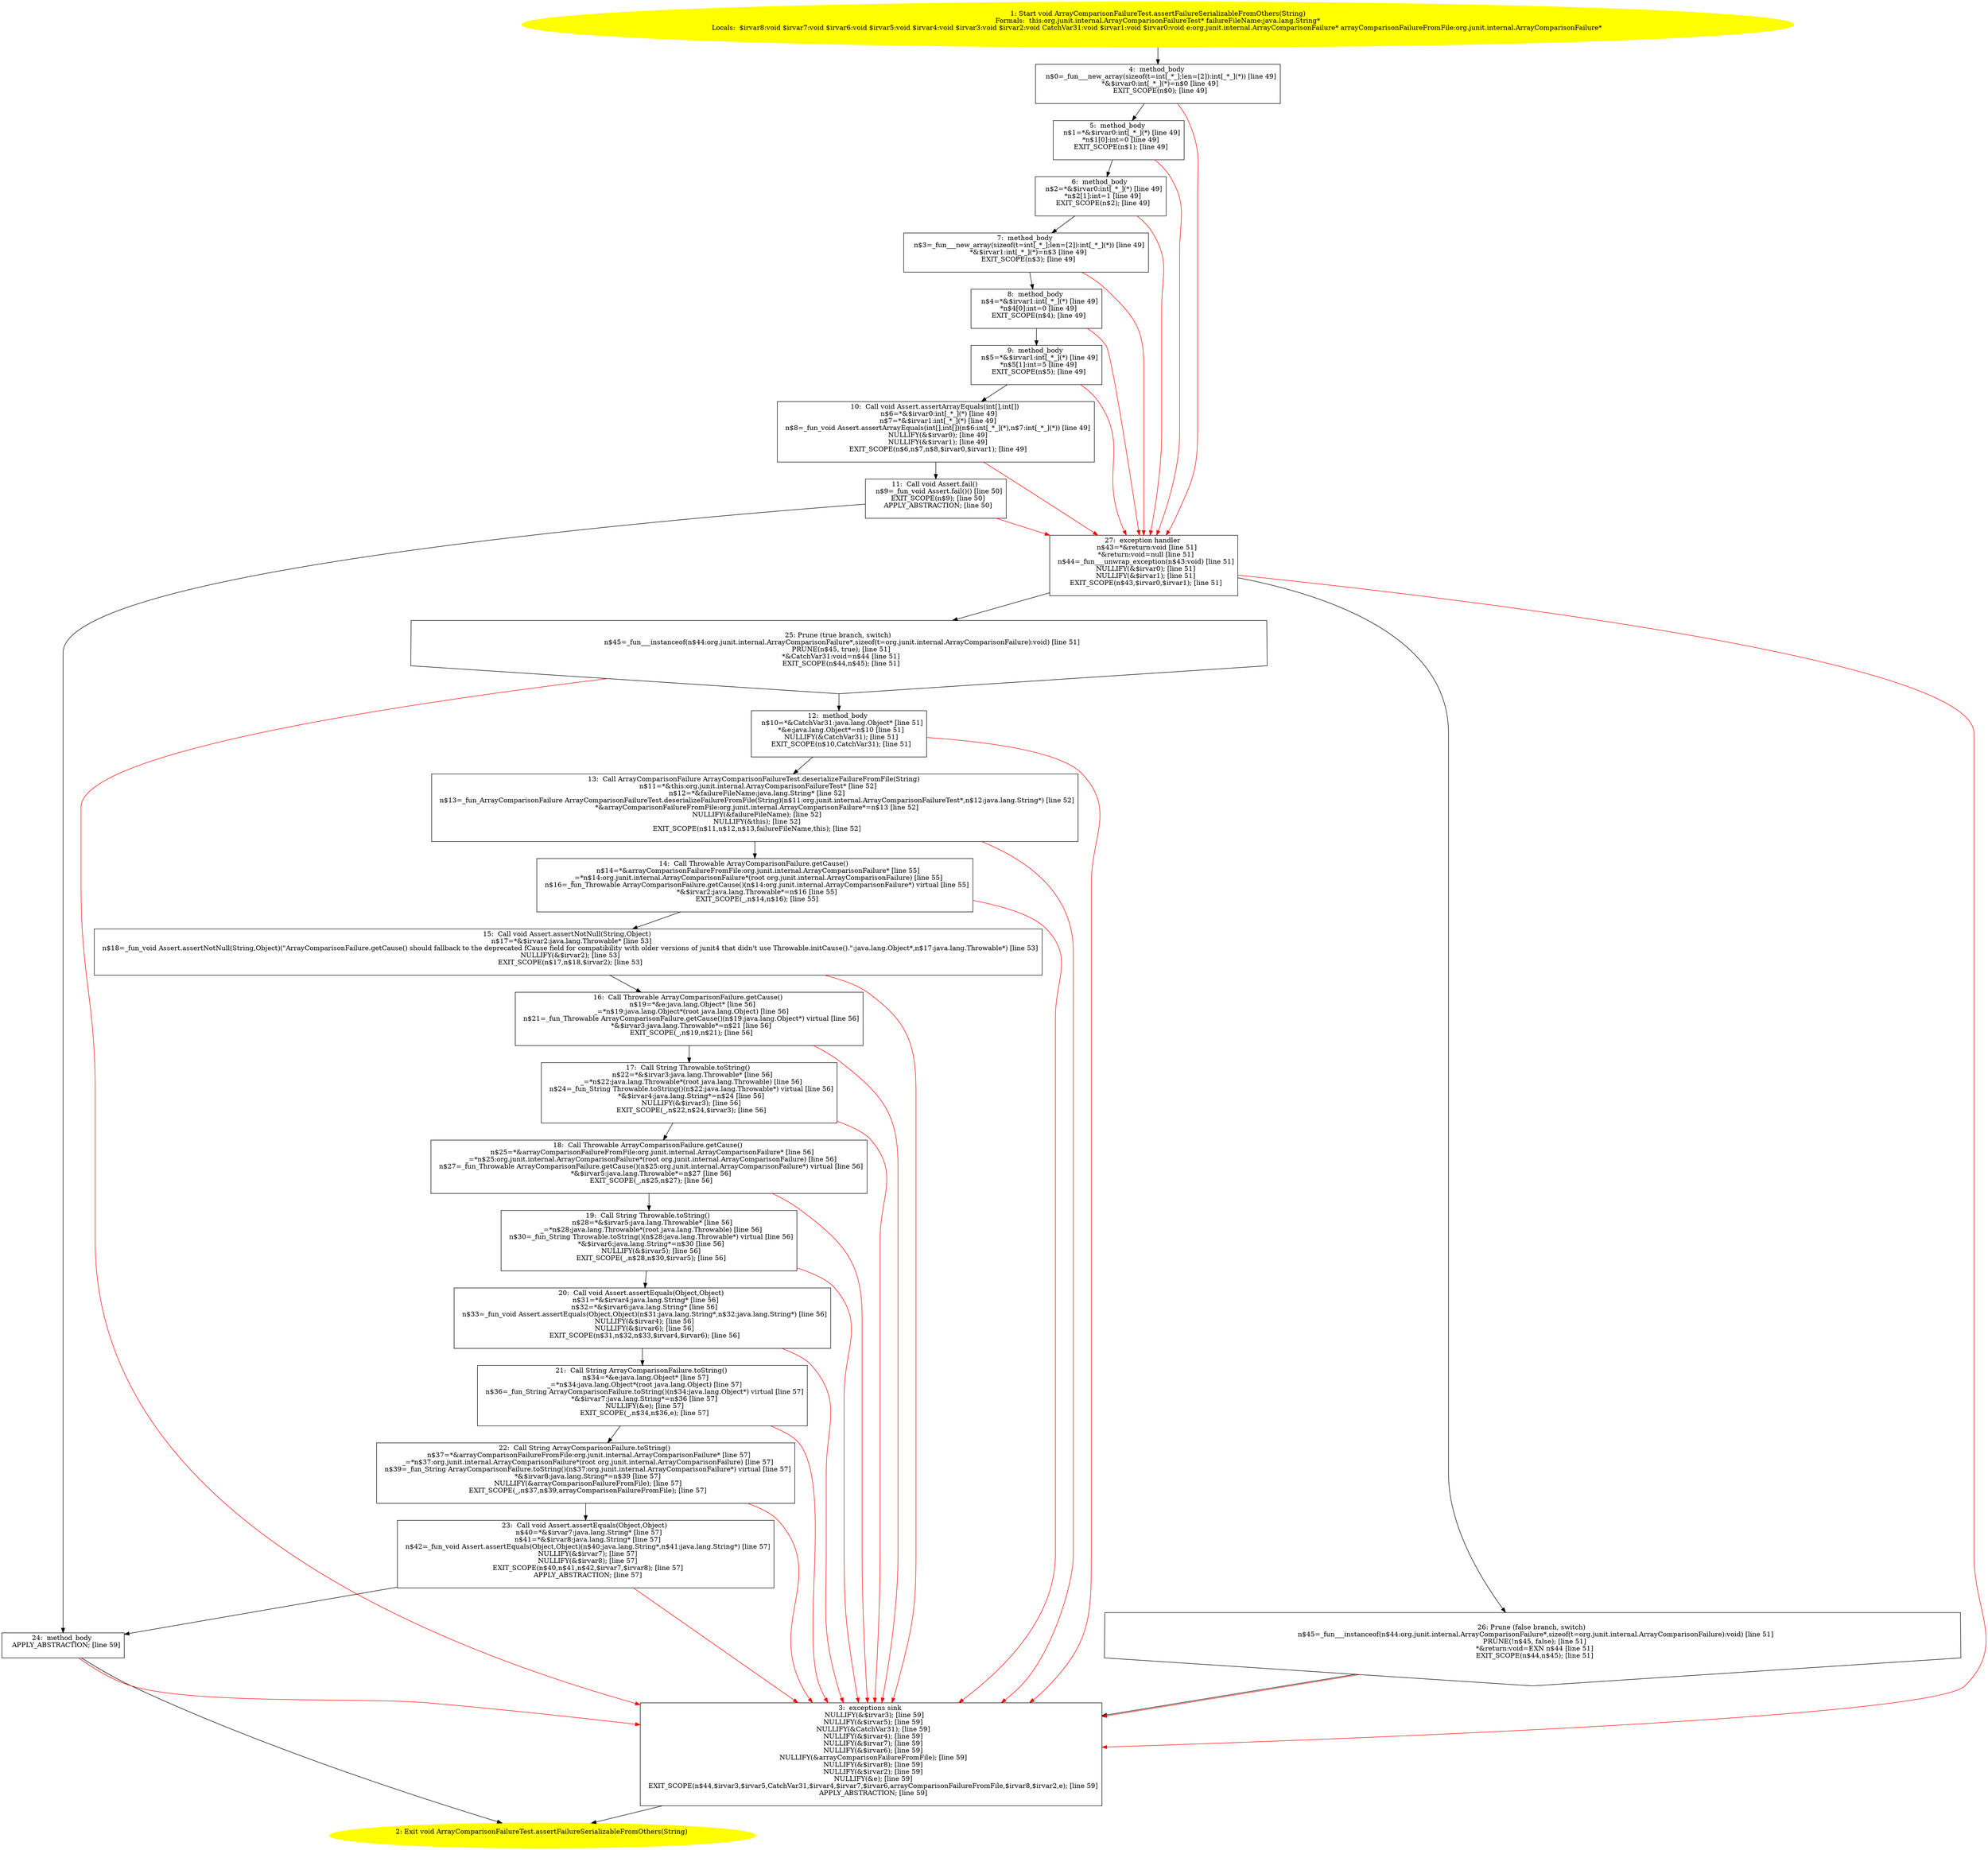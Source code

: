 /* @generated */
digraph cfg {
"org.junit.internal.ArrayComparisonFailureTest.assertFailureSerializableFromOthers(java.lang.String):.fe7bfe1b26b23ad65e5e0c8037702b1b_1" [label="1: Start void ArrayComparisonFailureTest.assertFailureSerializableFromOthers(String)\nFormals:  this:org.junit.internal.ArrayComparisonFailureTest* failureFileName:java.lang.String*\nLocals:  $irvar8:void $irvar7:void $irvar6:void $irvar5:void $irvar4:void $irvar3:void $irvar2:void CatchVar31:void $irvar1:void $irvar0:void e:org.junit.internal.ArrayComparisonFailure* arrayComparisonFailureFromFile:org.junit.internal.ArrayComparisonFailure* \n  " color=yellow style=filled]
	

	 "org.junit.internal.ArrayComparisonFailureTest.assertFailureSerializableFromOthers(java.lang.String):.fe7bfe1b26b23ad65e5e0c8037702b1b_1" -> "org.junit.internal.ArrayComparisonFailureTest.assertFailureSerializableFromOthers(java.lang.String):.fe7bfe1b26b23ad65e5e0c8037702b1b_4" ;
"org.junit.internal.ArrayComparisonFailureTest.assertFailureSerializableFromOthers(java.lang.String):.fe7bfe1b26b23ad65e5e0c8037702b1b_2" [label="2: Exit void ArrayComparisonFailureTest.assertFailureSerializableFromOthers(String) \n  " color=yellow style=filled]
	

"org.junit.internal.ArrayComparisonFailureTest.assertFailureSerializableFromOthers(java.lang.String):.fe7bfe1b26b23ad65e5e0c8037702b1b_3" [label="3:  exceptions sink \n   NULLIFY(&$irvar3); [line 59]\n  NULLIFY(&$irvar5); [line 59]\n  NULLIFY(&CatchVar31); [line 59]\n  NULLIFY(&$irvar4); [line 59]\n  NULLIFY(&$irvar7); [line 59]\n  NULLIFY(&$irvar6); [line 59]\n  NULLIFY(&arrayComparisonFailureFromFile); [line 59]\n  NULLIFY(&$irvar8); [line 59]\n  NULLIFY(&$irvar2); [line 59]\n  NULLIFY(&e); [line 59]\n  EXIT_SCOPE(n$44,$irvar3,$irvar5,CatchVar31,$irvar4,$irvar7,$irvar6,arrayComparisonFailureFromFile,$irvar8,$irvar2,e); [line 59]\n  APPLY_ABSTRACTION; [line 59]\n " shape="box"]
	

	 "org.junit.internal.ArrayComparisonFailureTest.assertFailureSerializableFromOthers(java.lang.String):.fe7bfe1b26b23ad65e5e0c8037702b1b_3" -> "org.junit.internal.ArrayComparisonFailureTest.assertFailureSerializableFromOthers(java.lang.String):.fe7bfe1b26b23ad65e5e0c8037702b1b_2" ;
"org.junit.internal.ArrayComparisonFailureTest.assertFailureSerializableFromOthers(java.lang.String):.fe7bfe1b26b23ad65e5e0c8037702b1b_4" [label="4:  method_body \n   n$0=_fun___new_array(sizeof(t=int[_*_];len=[2]):int[_*_](*)) [line 49]\n  *&$irvar0:int[_*_](*)=n$0 [line 49]\n  EXIT_SCOPE(n$0); [line 49]\n " shape="box"]
	

	 "org.junit.internal.ArrayComparisonFailureTest.assertFailureSerializableFromOthers(java.lang.String):.fe7bfe1b26b23ad65e5e0c8037702b1b_4" -> "org.junit.internal.ArrayComparisonFailureTest.assertFailureSerializableFromOthers(java.lang.String):.fe7bfe1b26b23ad65e5e0c8037702b1b_5" ;
	 "org.junit.internal.ArrayComparisonFailureTest.assertFailureSerializableFromOthers(java.lang.String):.fe7bfe1b26b23ad65e5e0c8037702b1b_4" -> "org.junit.internal.ArrayComparisonFailureTest.assertFailureSerializableFromOthers(java.lang.String):.fe7bfe1b26b23ad65e5e0c8037702b1b_27" [color="red" ];
"org.junit.internal.ArrayComparisonFailureTest.assertFailureSerializableFromOthers(java.lang.String):.fe7bfe1b26b23ad65e5e0c8037702b1b_5" [label="5:  method_body \n   n$1=*&$irvar0:int[_*_](*) [line 49]\n  *n$1[0]:int=0 [line 49]\n  EXIT_SCOPE(n$1); [line 49]\n " shape="box"]
	

	 "org.junit.internal.ArrayComparisonFailureTest.assertFailureSerializableFromOthers(java.lang.String):.fe7bfe1b26b23ad65e5e0c8037702b1b_5" -> "org.junit.internal.ArrayComparisonFailureTest.assertFailureSerializableFromOthers(java.lang.String):.fe7bfe1b26b23ad65e5e0c8037702b1b_6" ;
	 "org.junit.internal.ArrayComparisonFailureTest.assertFailureSerializableFromOthers(java.lang.String):.fe7bfe1b26b23ad65e5e0c8037702b1b_5" -> "org.junit.internal.ArrayComparisonFailureTest.assertFailureSerializableFromOthers(java.lang.String):.fe7bfe1b26b23ad65e5e0c8037702b1b_27" [color="red" ];
"org.junit.internal.ArrayComparisonFailureTest.assertFailureSerializableFromOthers(java.lang.String):.fe7bfe1b26b23ad65e5e0c8037702b1b_6" [label="6:  method_body \n   n$2=*&$irvar0:int[_*_](*) [line 49]\n  *n$2[1]:int=1 [line 49]\n  EXIT_SCOPE(n$2); [line 49]\n " shape="box"]
	

	 "org.junit.internal.ArrayComparisonFailureTest.assertFailureSerializableFromOthers(java.lang.String):.fe7bfe1b26b23ad65e5e0c8037702b1b_6" -> "org.junit.internal.ArrayComparisonFailureTest.assertFailureSerializableFromOthers(java.lang.String):.fe7bfe1b26b23ad65e5e0c8037702b1b_7" ;
	 "org.junit.internal.ArrayComparisonFailureTest.assertFailureSerializableFromOthers(java.lang.String):.fe7bfe1b26b23ad65e5e0c8037702b1b_6" -> "org.junit.internal.ArrayComparisonFailureTest.assertFailureSerializableFromOthers(java.lang.String):.fe7bfe1b26b23ad65e5e0c8037702b1b_27" [color="red" ];
"org.junit.internal.ArrayComparisonFailureTest.assertFailureSerializableFromOthers(java.lang.String):.fe7bfe1b26b23ad65e5e0c8037702b1b_7" [label="7:  method_body \n   n$3=_fun___new_array(sizeof(t=int[_*_];len=[2]):int[_*_](*)) [line 49]\n  *&$irvar1:int[_*_](*)=n$3 [line 49]\n  EXIT_SCOPE(n$3); [line 49]\n " shape="box"]
	

	 "org.junit.internal.ArrayComparisonFailureTest.assertFailureSerializableFromOthers(java.lang.String):.fe7bfe1b26b23ad65e5e0c8037702b1b_7" -> "org.junit.internal.ArrayComparisonFailureTest.assertFailureSerializableFromOthers(java.lang.String):.fe7bfe1b26b23ad65e5e0c8037702b1b_8" ;
	 "org.junit.internal.ArrayComparisonFailureTest.assertFailureSerializableFromOthers(java.lang.String):.fe7bfe1b26b23ad65e5e0c8037702b1b_7" -> "org.junit.internal.ArrayComparisonFailureTest.assertFailureSerializableFromOthers(java.lang.String):.fe7bfe1b26b23ad65e5e0c8037702b1b_27" [color="red" ];
"org.junit.internal.ArrayComparisonFailureTest.assertFailureSerializableFromOthers(java.lang.String):.fe7bfe1b26b23ad65e5e0c8037702b1b_8" [label="8:  method_body \n   n$4=*&$irvar1:int[_*_](*) [line 49]\n  *n$4[0]:int=0 [line 49]\n  EXIT_SCOPE(n$4); [line 49]\n " shape="box"]
	

	 "org.junit.internal.ArrayComparisonFailureTest.assertFailureSerializableFromOthers(java.lang.String):.fe7bfe1b26b23ad65e5e0c8037702b1b_8" -> "org.junit.internal.ArrayComparisonFailureTest.assertFailureSerializableFromOthers(java.lang.String):.fe7bfe1b26b23ad65e5e0c8037702b1b_9" ;
	 "org.junit.internal.ArrayComparisonFailureTest.assertFailureSerializableFromOthers(java.lang.String):.fe7bfe1b26b23ad65e5e0c8037702b1b_8" -> "org.junit.internal.ArrayComparisonFailureTest.assertFailureSerializableFromOthers(java.lang.String):.fe7bfe1b26b23ad65e5e0c8037702b1b_27" [color="red" ];
"org.junit.internal.ArrayComparisonFailureTest.assertFailureSerializableFromOthers(java.lang.String):.fe7bfe1b26b23ad65e5e0c8037702b1b_9" [label="9:  method_body \n   n$5=*&$irvar1:int[_*_](*) [line 49]\n  *n$5[1]:int=5 [line 49]\n  EXIT_SCOPE(n$5); [line 49]\n " shape="box"]
	

	 "org.junit.internal.ArrayComparisonFailureTest.assertFailureSerializableFromOthers(java.lang.String):.fe7bfe1b26b23ad65e5e0c8037702b1b_9" -> "org.junit.internal.ArrayComparisonFailureTest.assertFailureSerializableFromOthers(java.lang.String):.fe7bfe1b26b23ad65e5e0c8037702b1b_10" ;
	 "org.junit.internal.ArrayComparisonFailureTest.assertFailureSerializableFromOthers(java.lang.String):.fe7bfe1b26b23ad65e5e0c8037702b1b_9" -> "org.junit.internal.ArrayComparisonFailureTest.assertFailureSerializableFromOthers(java.lang.String):.fe7bfe1b26b23ad65e5e0c8037702b1b_27" [color="red" ];
"org.junit.internal.ArrayComparisonFailureTest.assertFailureSerializableFromOthers(java.lang.String):.fe7bfe1b26b23ad65e5e0c8037702b1b_10" [label="10:  Call void Assert.assertArrayEquals(int[],int[]) \n   n$6=*&$irvar0:int[_*_](*) [line 49]\n  n$7=*&$irvar1:int[_*_](*) [line 49]\n  n$8=_fun_void Assert.assertArrayEquals(int[],int[])(n$6:int[_*_](*),n$7:int[_*_](*)) [line 49]\n  NULLIFY(&$irvar0); [line 49]\n  NULLIFY(&$irvar1); [line 49]\n  EXIT_SCOPE(n$6,n$7,n$8,$irvar0,$irvar1); [line 49]\n " shape="box"]
	

	 "org.junit.internal.ArrayComparisonFailureTest.assertFailureSerializableFromOthers(java.lang.String):.fe7bfe1b26b23ad65e5e0c8037702b1b_10" -> "org.junit.internal.ArrayComparisonFailureTest.assertFailureSerializableFromOthers(java.lang.String):.fe7bfe1b26b23ad65e5e0c8037702b1b_11" ;
	 "org.junit.internal.ArrayComparisonFailureTest.assertFailureSerializableFromOthers(java.lang.String):.fe7bfe1b26b23ad65e5e0c8037702b1b_10" -> "org.junit.internal.ArrayComparisonFailureTest.assertFailureSerializableFromOthers(java.lang.String):.fe7bfe1b26b23ad65e5e0c8037702b1b_27" [color="red" ];
"org.junit.internal.ArrayComparisonFailureTest.assertFailureSerializableFromOthers(java.lang.String):.fe7bfe1b26b23ad65e5e0c8037702b1b_11" [label="11:  Call void Assert.fail() \n   n$9=_fun_void Assert.fail()() [line 50]\n  EXIT_SCOPE(n$9); [line 50]\n  APPLY_ABSTRACTION; [line 50]\n " shape="box"]
	

	 "org.junit.internal.ArrayComparisonFailureTest.assertFailureSerializableFromOthers(java.lang.String):.fe7bfe1b26b23ad65e5e0c8037702b1b_11" -> "org.junit.internal.ArrayComparisonFailureTest.assertFailureSerializableFromOthers(java.lang.String):.fe7bfe1b26b23ad65e5e0c8037702b1b_24" ;
	 "org.junit.internal.ArrayComparisonFailureTest.assertFailureSerializableFromOthers(java.lang.String):.fe7bfe1b26b23ad65e5e0c8037702b1b_11" -> "org.junit.internal.ArrayComparisonFailureTest.assertFailureSerializableFromOthers(java.lang.String):.fe7bfe1b26b23ad65e5e0c8037702b1b_27" [color="red" ];
"org.junit.internal.ArrayComparisonFailureTest.assertFailureSerializableFromOthers(java.lang.String):.fe7bfe1b26b23ad65e5e0c8037702b1b_12" [label="12:  method_body \n   n$10=*&CatchVar31:java.lang.Object* [line 51]\n  *&e:java.lang.Object*=n$10 [line 51]\n  NULLIFY(&CatchVar31); [line 51]\n  EXIT_SCOPE(n$10,CatchVar31); [line 51]\n " shape="box"]
	

	 "org.junit.internal.ArrayComparisonFailureTest.assertFailureSerializableFromOthers(java.lang.String):.fe7bfe1b26b23ad65e5e0c8037702b1b_12" -> "org.junit.internal.ArrayComparisonFailureTest.assertFailureSerializableFromOthers(java.lang.String):.fe7bfe1b26b23ad65e5e0c8037702b1b_13" ;
	 "org.junit.internal.ArrayComparisonFailureTest.assertFailureSerializableFromOthers(java.lang.String):.fe7bfe1b26b23ad65e5e0c8037702b1b_12" -> "org.junit.internal.ArrayComparisonFailureTest.assertFailureSerializableFromOthers(java.lang.String):.fe7bfe1b26b23ad65e5e0c8037702b1b_3" [color="red" ];
"org.junit.internal.ArrayComparisonFailureTest.assertFailureSerializableFromOthers(java.lang.String):.fe7bfe1b26b23ad65e5e0c8037702b1b_13" [label="13:  Call ArrayComparisonFailure ArrayComparisonFailureTest.deserializeFailureFromFile(String) \n   n$11=*&this:org.junit.internal.ArrayComparisonFailureTest* [line 52]\n  n$12=*&failureFileName:java.lang.String* [line 52]\n  n$13=_fun_ArrayComparisonFailure ArrayComparisonFailureTest.deserializeFailureFromFile(String)(n$11:org.junit.internal.ArrayComparisonFailureTest*,n$12:java.lang.String*) [line 52]\n  *&arrayComparisonFailureFromFile:org.junit.internal.ArrayComparisonFailure*=n$13 [line 52]\n  NULLIFY(&failureFileName); [line 52]\n  NULLIFY(&this); [line 52]\n  EXIT_SCOPE(n$11,n$12,n$13,failureFileName,this); [line 52]\n " shape="box"]
	

	 "org.junit.internal.ArrayComparisonFailureTest.assertFailureSerializableFromOthers(java.lang.String):.fe7bfe1b26b23ad65e5e0c8037702b1b_13" -> "org.junit.internal.ArrayComparisonFailureTest.assertFailureSerializableFromOthers(java.lang.String):.fe7bfe1b26b23ad65e5e0c8037702b1b_14" ;
	 "org.junit.internal.ArrayComparisonFailureTest.assertFailureSerializableFromOthers(java.lang.String):.fe7bfe1b26b23ad65e5e0c8037702b1b_13" -> "org.junit.internal.ArrayComparisonFailureTest.assertFailureSerializableFromOthers(java.lang.String):.fe7bfe1b26b23ad65e5e0c8037702b1b_3" [color="red" ];
"org.junit.internal.ArrayComparisonFailureTest.assertFailureSerializableFromOthers(java.lang.String):.fe7bfe1b26b23ad65e5e0c8037702b1b_14" [label="14:  Call Throwable ArrayComparisonFailure.getCause() \n   n$14=*&arrayComparisonFailureFromFile:org.junit.internal.ArrayComparisonFailure* [line 55]\n  _=*n$14:org.junit.internal.ArrayComparisonFailure*(root org.junit.internal.ArrayComparisonFailure) [line 55]\n  n$16=_fun_Throwable ArrayComparisonFailure.getCause()(n$14:org.junit.internal.ArrayComparisonFailure*) virtual [line 55]\n  *&$irvar2:java.lang.Throwable*=n$16 [line 55]\n  EXIT_SCOPE(_,n$14,n$16); [line 55]\n " shape="box"]
	

	 "org.junit.internal.ArrayComparisonFailureTest.assertFailureSerializableFromOthers(java.lang.String):.fe7bfe1b26b23ad65e5e0c8037702b1b_14" -> "org.junit.internal.ArrayComparisonFailureTest.assertFailureSerializableFromOthers(java.lang.String):.fe7bfe1b26b23ad65e5e0c8037702b1b_15" ;
	 "org.junit.internal.ArrayComparisonFailureTest.assertFailureSerializableFromOthers(java.lang.String):.fe7bfe1b26b23ad65e5e0c8037702b1b_14" -> "org.junit.internal.ArrayComparisonFailureTest.assertFailureSerializableFromOthers(java.lang.String):.fe7bfe1b26b23ad65e5e0c8037702b1b_3" [color="red" ];
"org.junit.internal.ArrayComparisonFailureTest.assertFailureSerializableFromOthers(java.lang.String):.fe7bfe1b26b23ad65e5e0c8037702b1b_15" [label="15:  Call void Assert.assertNotNull(String,Object) \n   n$17=*&$irvar2:java.lang.Throwable* [line 53]\n  n$18=_fun_void Assert.assertNotNull(String,Object)(\"ArrayComparisonFailure.getCause() should fallback to the deprecated fCause field for compatibility with older versions of junit4 that didn't use Throwable.initCause().\":java.lang.Object*,n$17:java.lang.Throwable*) [line 53]\n  NULLIFY(&$irvar2); [line 53]\n  EXIT_SCOPE(n$17,n$18,$irvar2); [line 53]\n " shape="box"]
	

	 "org.junit.internal.ArrayComparisonFailureTest.assertFailureSerializableFromOthers(java.lang.String):.fe7bfe1b26b23ad65e5e0c8037702b1b_15" -> "org.junit.internal.ArrayComparisonFailureTest.assertFailureSerializableFromOthers(java.lang.String):.fe7bfe1b26b23ad65e5e0c8037702b1b_16" ;
	 "org.junit.internal.ArrayComparisonFailureTest.assertFailureSerializableFromOthers(java.lang.String):.fe7bfe1b26b23ad65e5e0c8037702b1b_15" -> "org.junit.internal.ArrayComparisonFailureTest.assertFailureSerializableFromOthers(java.lang.String):.fe7bfe1b26b23ad65e5e0c8037702b1b_3" [color="red" ];
"org.junit.internal.ArrayComparisonFailureTest.assertFailureSerializableFromOthers(java.lang.String):.fe7bfe1b26b23ad65e5e0c8037702b1b_16" [label="16:  Call Throwable ArrayComparisonFailure.getCause() \n   n$19=*&e:java.lang.Object* [line 56]\n  _=*n$19:java.lang.Object*(root java.lang.Object) [line 56]\n  n$21=_fun_Throwable ArrayComparisonFailure.getCause()(n$19:java.lang.Object*) virtual [line 56]\n  *&$irvar3:java.lang.Throwable*=n$21 [line 56]\n  EXIT_SCOPE(_,n$19,n$21); [line 56]\n " shape="box"]
	

	 "org.junit.internal.ArrayComparisonFailureTest.assertFailureSerializableFromOthers(java.lang.String):.fe7bfe1b26b23ad65e5e0c8037702b1b_16" -> "org.junit.internal.ArrayComparisonFailureTest.assertFailureSerializableFromOthers(java.lang.String):.fe7bfe1b26b23ad65e5e0c8037702b1b_17" ;
	 "org.junit.internal.ArrayComparisonFailureTest.assertFailureSerializableFromOthers(java.lang.String):.fe7bfe1b26b23ad65e5e0c8037702b1b_16" -> "org.junit.internal.ArrayComparisonFailureTest.assertFailureSerializableFromOthers(java.lang.String):.fe7bfe1b26b23ad65e5e0c8037702b1b_3" [color="red" ];
"org.junit.internal.ArrayComparisonFailureTest.assertFailureSerializableFromOthers(java.lang.String):.fe7bfe1b26b23ad65e5e0c8037702b1b_17" [label="17:  Call String Throwable.toString() \n   n$22=*&$irvar3:java.lang.Throwable* [line 56]\n  _=*n$22:java.lang.Throwable*(root java.lang.Throwable) [line 56]\n  n$24=_fun_String Throwable.toString()(n$22:java.lang.Throwable*) virtual [line 56]\n  *&$irvar4:java.lang.String*=n$24 [line 56]\n  NULLIFY(&$irvar3); [line 56]\n  EXIT_SCOPE(_,n$22,n$24,$irvar3); [line 56]\n " shape="box"]
	

	 "org.junit.internal.ArrayComparisonFailureTest.assertFailureSerializableFromOthers(java.lang.String):.fe7bfe1b26b23ad65e5e0c8037702b1b_17" -> "org.junit.internal.ArrayComparisonFailureTest.assertFailureSerializableFromOthers(java.lang.String):.fe7bfe1b26b23ad65e5e0c8037702b1b_18" ;
	 "org.junit.internal.ArrayComparisonFailureTest.assertFailureSerializableFromOthers(java.lang.String):.fe7bfe1b26b23ad65e5e0c8037702b1b_17" -> "org.junit.internal.ArrayComparisonFailureTest.assertFailureSerializableFromOthers(java.lang.String):.fe7bfe1b26b23ad65e5e0c8037702b1b_3" [color="red" ];
"org.junit.internal.ArrayComparisonFailureTest.assertFailureSerializableFromOthers(java.lang.String):.fe7bfe1b26b23ad65e5e0c8037702b1b_18" [label="18:  Call Throwable ArrayComparisonFailure.getCause() \n   n$25=*&arrayComparisonFailureFromFile:org.junit.internal.ArrayComparisonFailure* [line 56]\n  _=*n$25:org.junit.internal.ArrayComparisonFailure*(root org.junit.internal.ArrayComparisonFailure) [line 56]\n  n$27=_fun_Throwable ArrayComparisonFailure.getCause()(n$25:org.junit.internal.ArrayComparisonFailure*) virtual [line 56]\n  *&$irvar5:java.lang.Throwable*=n$27 [line 56]\n  EXIT_SCOPE(_,n$25,n$27); [line 56]\n " shape="box"]
	

	 "org.junit.internal.ArrayComparisonFailureTest.assertFailureSerializableFromOthers(java.lang.String):.fe7bfe1b26b23ad65e5e0c8037702b1b_18" -> "org.junit.internal.ArrayComparisonFailureTest.assertFailureSerializableFromOthers(java.lang.String):.fe7bfe1b26b23ad65e5e0c8037702b1b_19" ;
	 "org.junit.internal.ArrayComparisonFailureTest.assertFailureSerializableFromOthers(java.lang.String):.fe7bfe1b26b23ad65e5e0c8037702b1b_18" -> "org.junit.internal.ArrayComparisonFailureTest.assertFailureSerializableFromOthers(java.lang.String):.fe7bfe1b26b23ad65e5e0c8037702b1b_3" [color="red" ];
"org.junit.internal.ArrayComparisonFailureTest.assertFailureSerializableFromOthers(java.lang.String):.fe7bfe1b26b23ad65e5e0c8037702b1b_19" [label="19:  Call String Throwable.toString() \n   n$28=*&$irvar5:java.lang.Throwable* [line 56]\n  _=*n$28:java.lang.Throwable*(root java.lang.Throwable) [line 56]\n  n$30=_fun_String Throwable.toString()(n$28:java.lang.Throwable*) virtual [line 56]\n  *&$irvar6:java.lang.String*=n$30 [line 56]\n  NULLIFY(&$irvar5); [line 56]\n  EXIT_SCOPE(_,n$28,n$30,$irvar5); [line 56]\n " shape="box"]
	

	 "org.junit.internal.ArrayComparisonFailureTest.assertFailureSerializableFromOthers(java.lang.String):.fe7bfe1b26b23ad65e5e0c8037702b1b_19" -> "org.junit.internal.ArrayComparisonFailureTest.assertFailureSerializableFromOthers(java.lang.String):.fe7bfe1b26b23ad65e5e0c8037702b1b_20" ;
	 "org.junit.internal.ArrayComparisonFailureTest.assertFailureSerializableFromOthers(java.lang.String):.fe7bfe1b26b23ad65e5e0c8037702b1b_19" -> "org.junit.internal.ArrayComparisonFailureTest.assertFailureSerializableFromOthers(java.lang.String):.fe7bfe1b26b23ad65e5e0c8037702b1b_3" [color="red" ];
"org.junit.internal.ArrayComparisonFailureTest.assertFailureSerializableFromOthers(java.lang.String):.fe7bfe1b26b23ad65e5e0c8037702b1b_20" [label="20:  Call void Assert.assertEquals(Object,Object) \n   n$31=*&$irvar4:java.lang.String* [line 56]\n  n$32=*&$irvar6:java.lang.String* [line 56]\n  n$33=_fun_void Assert.assertEquals(Object,Object)(n$31:java.lang.String*,n$32:java.lang.String*) [line 56]\n  NULLIFY(&$irvar4); [line 56]\n  NULLIFY(&$irvar6); [line 56]\n  EXIT_SCOPE(n$31,n$32,n$33,$irvar4,$irvar6); [line 56]\n " shape="box"]
	

	 "org.junit.internal.ArrayComparisonFailureTest.assertFailureSerializableFromOthers(java.lang.String):.fe7bfe1b26b23ad65e5e0c8037702b1b_20" -> "org.junit.internal.ArrayComparisonFailureTest.assertFailureSerializableFromOthers(java.lang.String):.fe7bfe1b26b23ad65e5e0c8037702b1b_21" ;
	 "org.junit.internal.ArrayComparisonFailureTest.assertFailureSerializableFromOthers(java.lang.String):.fe7bfe1b26b23ad65e5e0c8037702b1b_20" -> "org.junit.internal.ArrayComparisonFailureTest.assertFailureSerializableFromOthers(java.lang.String):.fe7bfe1b26b23ad65e5e0c8037702b1b_3" [color="red" ];
"org.junit.internal.ArrayComparisonFailureTest.assertFailureSerializableFromOthers(java.lang.String):.fe7bfe1b26b23ad65e5e0c8037702b1b_21" [label="21:  Call String ArrayComparisonFailure.toString() \n   n$34=*&e:java.lang.Object* [line 57]\n  _=*n$34:java.lang.Object*(root java.lang.Object) [line 57]\n  n$36=_fun_String ArrayComparisonFailure.toString()(n$34:java.lang.Object*) virtual [line 57]\n  *&$irvar7:java.lang.String*=n$36 [line 57]\n  NULLIFY(&e); [line 57]\n  EXIT_SCOPE(_,n$34,n$36,e); [line 57]\n " shape="box"]
	

	 "org.junit.internal.ArrayComparisonFailureTest.assertFailureSerializableFromOthers(java.lang.String):.fe7bfe1b26b23ad65e5e0c8037702b1b_21" -> "org.junit.internal.ArrayComparisonFailureTest.assertFailureSerializableFromOthers(java.lang.String):.fe7bfe1b26b23ad65e5e0c8037702b1b_22" ;
	 "org.junit.internal.ArrayComparisonFailureTest.assertFailureSerializableFromOthers(java.lang.String):.fe7bfe1b26b23ad65e5e0c8037702b1b_21" -> "org.junit.internal.ArrayComparisonFailureTest.assertFailureSerializableFromOthers(java.lang.String):.fe7bfe1b26b23ad65e5e0c8037702b1b_3" [color="red" ];
"org.junit.internal.ArrayComparisonFailureTest.assertFailureSerializableFromOthers(java.lang.String):.fe7bfe1b26b23ad65e5e0c8037702b1b_22" [label="22:  Call String ArrayComparisonFailure.toString() \n   n$37=*&arrayComparisonFailureFromFile:org.junit.internal.ArrayComparisonFailure* [line 57]\n  _=*n$37:org.junit.internal.ArrayComparisonFailure*(root org.junit.internal.ArrayComparisonFailure) [line 57]\n  n$39=_fun_String ArrayComparisonFailure.toString()(n$37:org.junit.internal.ArrayComparisonFailure*) virtual [line 57]\n  *&$irvar8:java.lang.String*=n$39 [line 57]\n  NULLIFY(&arrayComparisonFailureFromFile); [line 57]\n  EXIT_SCOPE(_,n$37,n$39,arrayComparisonFailureFromFile); [line 57]\n " shape="box"]
	

	 "org.junit.internal.ArrayComparisonFailureTest.assertFailureSerializableFromOthers(java.lang.String):.fe7bfe1b26b23ad65e5e0c8037702b1b_22" -> "org.junit.internal.ArrayComparisonFailureTest.assertFailureSerializableFromOthers(java.lang.String):.fe7bfe1b26b23ad65e5e0c8037702b1b_23" ;
	 "org.junit.internal.ArrayComparisonFailureTest.assertFailureSerializableFromOthers(java.lang.String):.fe7bfe1b26b23ad65e5e0c8037702b1b_22" -> "org.junit.internal.ArrayComparisonFailureTest.assertFailureSerializableFromOthers(java.lang.String):.fe7bfe1b26b23ad65e5e0c8037702b1b_3" [color="red" ];
"org.junit.internal.ArrayComparisonFailureTest.assertFailureSerializableFromOthers(java.lang.String):.fe7bfe1b26b23ad65e5e0c8037702b1b_23" [label="23:  Call void Assert.assertEquals(Object,Object) \n   n$40=*&$irvar7:java.lang.String* [line 57]\n  n$41=*&$irvar8:java.lang.String* [line 57]\n  n$42=_fun_void Assert.assertEquals(Object,Object)(n$40:java.lang.String*,n$41:java.lang.String*) [line 57]\n  NULLIFY(&$irvar7); [line 57]\n  NULLIFY(&$irvar8); [line 57]\n  EXIT_SCOPE(n$40,n$41,n$42,$irvar7,$irvar8); [line 57]\n  APPLY_ABSTRACTION; [line 57]\n " shape="box"]
	

	 "org.junit.internal.ArrayComparisonFailureTest.assertFailureSerializableFromOthers(java.lang.String):.fe7bfe1b26b23ad65e5e0c8037702b1b_23" -> "org.junit.internal.ArrayComparisonFailureTest.assertFailureSerializableFromOthers(java.lang.String):.fe7bfe1b26b23ad65e5e0c8037702b1b_24" ;
	 "org.junit.internal.ArrayComparisonFailureTest.assertFailureSerializableFromOthers(java.lang.String):.fe7bfe1b26b23ad65e5e0c8037702b1b_23" -> "org.junit.internal.ArrayComparisonFailureTest.assertFailureSerializableFromOthers(java.lang.String):.fe7bfe1b26b23ad65e5e0c8037702b1b_3" [color="red" ];
"org.junit.internal.ArrayComparisonFailureTest.assertFailureSerializableFromOthers(java.lang.String):.fe7bfe1b26b23ad65e5e0c8037702b1b_24" [label="24:  method_body \n   APPLY_ABSTRACTION; [line 59]\n " shape="box"]
	

	 "org.junit.internal.ArrayComparisonFailureTest.assertFailureSerializableFromOthers(java.lang.String):.fe7bfe1b26b23ad65e5e0c8037702b1b_24" -> "org.junit.internal.ArrayComparisonFailureTest.assertFailureSerializableFromOthers(java.lang.String):.fe7bfe1b26b23ad65e5e0c8037702b1b_2" ;
	 "org.junit.internal.ArrayComparisonFailureTest.assertFailureSerializableFromOthers(java.lang.String):.fe7bfe1b26b23ad65e5e0c8037702b1b_24" -> "org.junit.internal.ArrayComparisonFailureTest.assertFailureSerializableFromOthers(java.lang.String):.fe7bfe1b26b23ad65e5e0c8037702b1b_3" [color="red" ];
"org.junit.internal.ArrayComparisonFailureTest.assertFailureSerializableFromOthers(java.lang.String):.fe7bfe1b26b23ad65e5e0c8037702b1b_25" [label="25: Prune (true branch, switch) \n   n$45=_fun___instanceof(n$44:org.junit.internal.ArrayComparisonFailure*,sizeof(t=org.junit.internal.ArrayComparisonFailure):void) [line 51]\n  PRUNE(n$45, true); [line 51]\n  *&CatchVar31:void=n$44 [line 51]\n  EXIT_SCOPE(n$44,n$45); [line 51]\n " shape="invhouse"]
	

	 "org.junit.internal.ArrayComparisonFailureTest.assertFailureSerializableFromOthers(java.lang.String):.fe7bfe1b26b23ad65e5e0c8037702b1b_25" -> "org.junit.internal.ArrayComparisonFailureTest.assertFailureSerializableFromOthers(java.lang.String):.fe7bfe1b26b23ad65e5e0c8037702b1b_12" ;
	 "org.junit.internal.ArrayComparisonFailureTest.assertFailureSerializableFromOthers(java.lang.String):.fe7bfe1b26b23ad65e5e0c8037702b1b_25" -> "org.junit.internal.ArrayComparisonFailureTest.assertFailureSerializableFromOthers(java.lang.String):.fe7bfe1b26b23ad65e5e0c8037702b1b_3" [color="red" ];
"org.junit.internal.ArrayComparisonFailureTest.assertFailureSerializableFromOthers(java.lang.String):.fe7bfe1b26b23ad65e5e0c8037702b1b_26" [label="26: Prune (false branch, switch) \n   n$45=_fun___instanceof(n$44:org.junit.internal.ArrayComparisonFailure*,sizeof(t=org.junit.internal.ArrayComparisonFailure):void) [line 51]\n  PRUNE(!n$45, false); [line 51]\n  *&return:void=EXN n$44 [line 51]\n  EXIT_SCOPE(n$44,n$45); [line 51]\n " shape="invhouse"]
	

	 "org.junit.internal.ArrayComparisonFailureTest.assertFailureSerializableFromOthers(java.lang.String):.fe7bfe1b26b23ad65e5e0c8037702b1b_26" -> "org.junit.internal.ArrayComparisonFailureTest.assertFailureSerializableFromOthers(java.lang.String):.fe7bfe1b26b23ad65e5e0c8037702b1b_3" ;
	 "org.junit.internal.ArrayComparisonFailureTest.assertFailureSerializableFromOthers(java.lang.String):.fe7bfe1b26b23ad65e5e0c8037702b1b_26" -> "org.junit.internal.ArrayComparisonFailureTest.assertFailureSerializableFromOthers(java.lang.String):.fe7bfe1b26b23ad65e5e0c8037702b1b_3" [color="red" ];
"org.junit.internal.ArrayComparisonFailureTest.assertFailureSerializableFromOthers(java.lang.String):.fe7bfe1b26b23ad65e5e0c8037702b1b_27" [label="27:  exception handler \n   n$43=*&return:void [line 51]\n  *&return:void=null [line 51]\n  n$44=_fun___unwrap_exception(n$43:void) [line 51]\n  NULLIFY(&$irvar0); [line 51]\n  NULLIFY(&$irvar1); [line 51]\n  EXIT_SCOPE(n$43,$irvar0,$irvar1); [line 51]\n " shape="box"]
	

	 "org.junit.internal.ArrayComparisonFailureTest.assertFailureSerializableFromOthers(java.lang.String):.fe7bfe1b26b23ad65e5e0c8037702b1b_27" -> "org.junit.internal.ArrayComparisonFailureTest.assertFailureSerializableFromOthers(java.lang.String):.fe7bfe1b26b23ad65e5e0c8037702b1b_25" ;
	 "org.junit.internal.ArrayComparisonFailureTest.assertFailureSerializableFromOthers(java.lang.String):.fe7bfe1b26b23ad65e5e0c8037702b1b_27" -> "org.junit.internal.ArrayComparisonFailureTest.assertFailureSerializableFromOthers(java.lang.String):.fe7bfe1b26b23ad65e5e0c8037702b1b_26" ;
	 "org.junit.internal.ArrayComparisonFailureTest.assertFailureSerializableFromOthers(java.lang.String):.fe7bfe1b26b23ad65e5e0c8037702b1b_27" -> "org.junit.internal.ArrayComparisonFailureTest.assertFailureSerializableFromOthers(java.lang.String):.fe7bfe1b26b23ad65e5e0c8037702b1b_3" [color="red" ];
}
